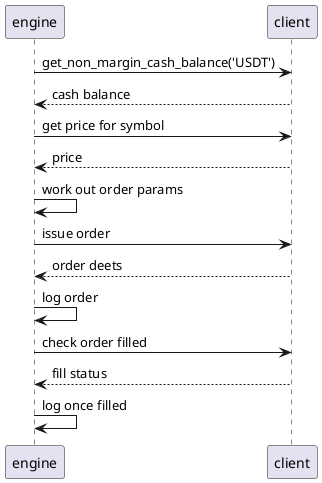 @startuml open-long

engine -> client: get_non_margin_cash_balance('USDT')
client --> engine: cash balance
engine -> client: get price for symbol
client --> engine: price
engine -> engine: work out order params
engine -> client: issue order
client --> engine: order deets
engine -> engine: log order
engine -> client: check order filled
client --> engine: fill status
engine -> engine: log once filled



@enduml
